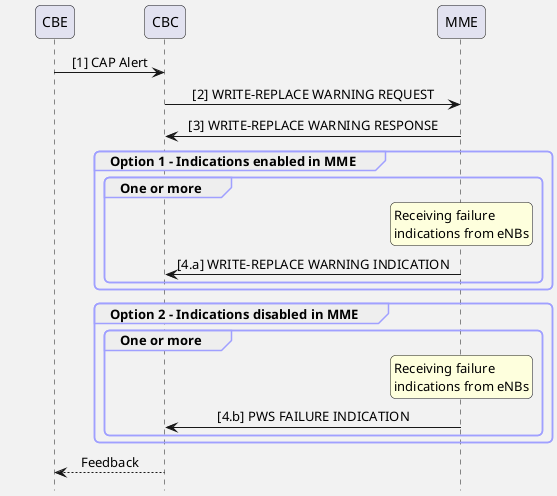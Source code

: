 @startuml
hide footbox
skinparam Shadowing false
skinparam BackgroundColor #f2f2f2
skinparam SequenceGroupBodyBackgroundColor transparent
skinparam roundcorner 10
skinparam ParticipantPadding 30
skinparam BoxPadding 10
skinparam SequenceGroupBorderColor #a0a0ff
skinparam SequenceMessageAlign center

participant CBE as cbe
participant CBC as cbc
participant MME as mme

cbe -> cbc: [1] CAP Alert
cbc -> mme: [2] WRITE-REPLACE WARNING REQUEST
mme -> cbc: [3] WRITE-REPLACE WARNING RESPONSE

group Option 1 - Indications enabled in MME
    group One or more
        rnote over mme
            Receiving failure 
            indications from eNBs
        endrnote
        mme -> cbc: [4.a] WRITE-REPLACE WARNING INDICATION
    end
end

group Option 2 - Indications disabled in MME
    group One or more
        rnote over mme
            Receiving failure 
            indications from eNBs
        endrnote
        mme -> cbc: [4.b] PWS FAILURE INDICATION
    end
end

cbc --> cbe: Feedback
@enduml